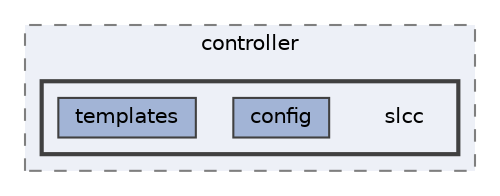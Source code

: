 digraph "C:/microchip/harmony3/gfx/middleware/legato/driver/controller/slcc"
{
 // INTERACTIVE_SVG=YES
 // LATEX_PDF_SIZE
  bgcolor="transparent";
  edge [fontname=Helvetica,fontsize=10,labelfontname=Helvetica,labelfontsize=10];
  node [fontname=Helvetica,fontsize=10,shape=box,height=0.2,width=0.4];
  compound=true
  subgraph clusterdir_c3b8d82ce3ca523ae8c204fa21625ada {
    graph [ bgcolor="#edf0f7", pencolor="grey50", label="controller", fontname=Helvetica,fontsize=10 style="filled,dashed", URL="dir_c3b8d82ce3ca523ae8c204fa21625ada.html",tooltip=""]
  subgraph clusterdir_92486e7df5f2dd709b0167d377b8d007 {
    graph [ bgcolor="#edf0f7", pencolor="grey25", label="", fontname=Helvetica,fontsize=10 style="filled,bold", URL="dir_92486e7df5f2dd709b0167d377b8d007.html",tooltip=""]
    dir_92486e7df5f2dd709b0167d377b8d007 [shape=plaintext, label="slcc"];
  dir_8a1e6dad2b803608a821f826eae85f7c [label="config", fillcolor="#a2b4d6", color="grey25", style="filled", URL="dir_8a1e6dad2b803608a821f826eae85f7c.html",tooltip=""];
  dir_c0e092745abe968def47dfbed48b0d5e [label="templates", fillcolor="#a2b4d6", color="grey25", style="filled", URL="dir_c0e092745abe968def47dfbed48b0d5e.html",tooltip=""];
  }
  }
}
